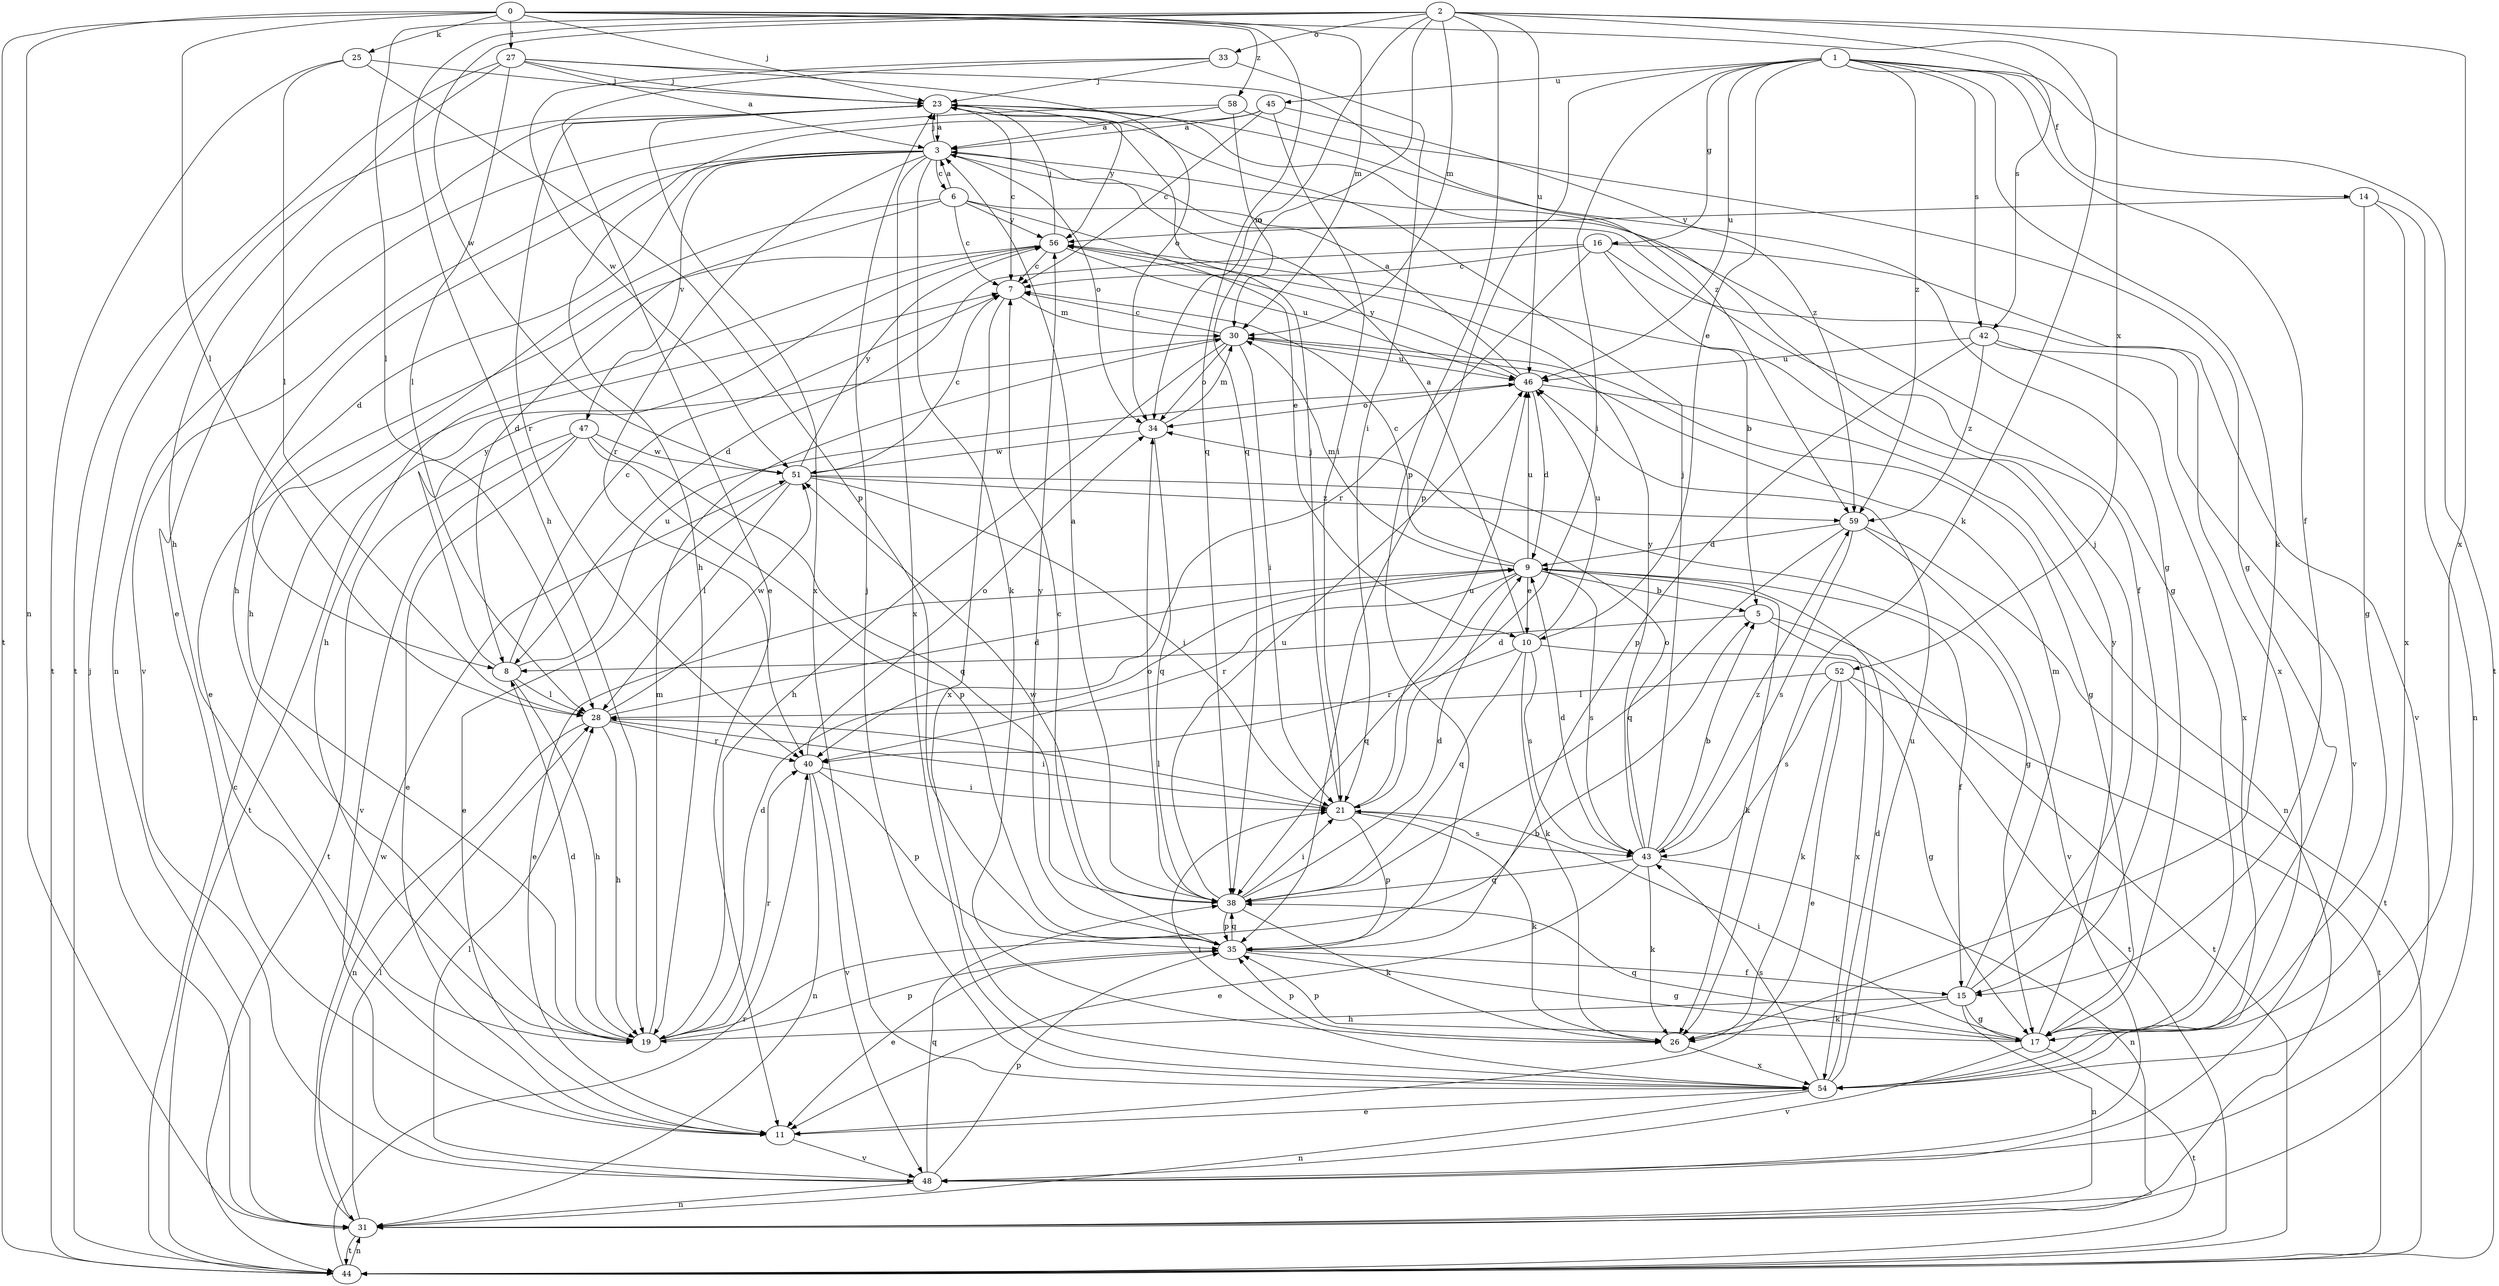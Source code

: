strict digraph  {
0;
1;
2;
3;
5;
6;
7;
8;
9;
10;
11;
14;
15;
16;
17;
19;
21;
23;
25;
26;
27;
28;
30;
31;
33;
34;
35;
38;
40;
42;
43;
44;
45;
46;
47;
48;
51;
52;
54;
56;
58;
59;
0 -> 23  [label=j];
0 -> 25  [label=k];
0 -> 26  [label=k];
0 -> 27  [label=l];
0 -> 28  [label=l];
0 -> 30  [label=m];
0 -> 31  [label=n];
0 -> 38  [label=q];
0 -> 44  [label=t];
0 -> 58  [label=z];
1 -> 10  [label=e];
1 -> 14  [label=f];
1 -> 15  [label=f];
1 -> 16  [label=g];
1 -> 21  [label=i];
1 -> 26  [label=k];
1 -> 35  [label=p];
1 -> 42  [label=s];
1 -> 44  [label=t];
1 -> 45  [label=u];
1 -> 46  [label=u];
1 -> 59  [label=z];
2 -> 19  [label=h];
2 -> 28  [label=l];
2 -> 30  [label=m];
2 -> 33  [label=o];
2 -> 34  [label=o];
2 -> 35  [label=p];
2 -> 38  [label=q];
2 -> 42  [label=s];
2 -> 46  [label=u];
2 -> 51  [label=w];
2 -> 52  [label=x];
2 -> 54  [label=x];
3 -> 6  [label=c];
3 -> 8  [label=d];
3 -> 17  [label=g];
3 -> 19  [label=h];
3 -> 23  [label=j];
3 -> 26  [label=k];
3 -> 34  [label=o];
3 -> 40  [label=r];
3 -> 47  [label=v];
3 -> 48  [label=v];
3 -> 54  [label=x];
5 -> 8  [label=d];
5 -> 44  [label=t];
5 -> 54  [label=x];
6 -> 3  [label=a];
6 -> 7  [label=c];
6 -> 8  [label=d];
6 -> 10  [label=e];
6 -> 15  [label=f];
6 -> 19  [label=h];
6 -> 56  [label=y];
7 -> 30  [label=m];
7 -> 54  [label=x];
8 -> 7  [label=c];
8 -> 19  [label=h];
8 -> 28  [label=l];
8 -> 46  [label=u];
8 -> 56  [label=y];
9 -> 5  [label=b];
9 -> 7  [label=c];
9 -> 10  [label=e];
9 -> 11  [label=e];
9 -> 15  [label=f];
9 -> 26  [label=k];
9 -> 30  [label=m];
9 -> 38  [label=q];
9 -> 40  [label=r];
9 -> 43  [label=s];
9 -> 46  [label=u];
10 -> 3  [label=a];
10 -> 26  [label=k];
10 -> 38  [label=q];
10 -> 40  [label=r];
10 -> 43  [label=s];
10 -> 44  [label=t];
10 -> 46  [label=u];
11 -> 48  [label=v];
14 -> 17  [label=g];
14 -> 31  [label=n];
14 -> 54  [label=x];
14 -> 56  [label=y];
15 -> 17  [label=g];
15 -> 19  [label=h];
15 -> 23  [label=j];
15 -> 26  [label=k];
15 -> 30  [label=m];
15 -> 31  [label=n];
16 -> 5  [label=b];
16 -> 7  [label=c];
16 -> 8  [label=d];
16 -> 40  [label=r];
16 -> 48  [label=v];
16 -> 54  [label=x];
17 -> 21  [label=i];
17 -> 35  [label=p];
17 -> 38  [label=q];
17 -> 44  [label=t];
17 -> 48  [label=v];
17 -> 56  [label=y];
19 -> 5  [label=b];
19 -> 8  [label=d];
19 -> 9  [label=d];
19 -> 30  [label=m];
19 -> 35  [label=p];
19 -> 40  [label=r];
21 -> 23  [label=j];
21 -> 26  [label=k];
21 -> 28  [label=l];
21 -> 35  [label=p];
21 -> 43  [label=s];
21 -> 46  [label=u];
23 -> 3  [label=a];
23 -> 7  [label=c];
23 -> 11  [label=e];
23 -> 17  [label=g];
23 -> 40  [label=r];
23 -> 54  [label=x];
23 -> 56  [label=y];
25 -> 23  [label=j];
25 -> 28  [label=l];
25 -> 35  [label=p];
25 -> 44  [label=t];
26 -> 35  [label=p];
26 -> 54  [label=x];
27 -> 3  [label=a];
27 -> 19  [label=h];
27 -> 23  [label=j];
27 -> 28  [label=l];
27 -> 34  [label=o];
27 -> 44  [label=t];
27 -> 59  [label=z];
28 -> 9  [label=d];
28 -> 19  [label=h];
28 -> 21  [label=i];
28 -> 31  [label=n];
28 -> 40  [label=r];
28 -> 51  [label=w];
30 -> 7  [label=c];
30 -> 17  [label=g];
30 -> 19  [label=h];
30 -> 21  [label=i];
30 -> 34  [label=o];
30 -> 44  [label=t];
30 -> 46  [label=u];
31 -> 23  [label=j];
31 -> 28  [label=l];
31 -> 44  [label=t];
31 -> 51  [label=w];
33 -> 11  [label=e];
33 -> 21  [label=i];
33 -> 23  [label=j];
33 -> 51  [label=w];
34 -> 30  [label=m];
34 -> 38  [label=q];
34 -> 51  [label=w];
35 -> 7  [label=c];
35 -> 11  [label=e];
35 -> 15  [label=f];
35 -> 17  [label=g];
35 -> 38  [label=q];
35 -> 56  [label=y];
38 -> 3  [label=a];
38 -> 9  [label=d];
38 -> 21  [label=i];
38 -> 26  [label=k];
38 -> 34  [label=o];
38 -> 35  [label=p];
38 -> 46  [label=u];
38 -> 51  [label=w];
40 -> 21  [label=i];
40 -> 31  [label=n];
40 -> 34  [label=o];
40 -> 35  [label=p];
40 -> 48  [label=v];
42 -> 35  [label=p];
42 -> 46  [label=u];
42 -> 48  [label=v];
42 -> 54  [label=x];
42 -> 59  [label=z];
43 -> 5  [label=b];
43 -> 9  [label=d];
43 -> 11  [label=e];
43 -> 23  [label=j];
43 -> 26  [label=k];
43 -> 31  [label=n];
43 -> 34  [label=o];
43 -> 38  [label=q];
43 -> 56  [label=y];
43 -> 59  [label=z];
44 -> 7  [label=c];
44 -> 31  [label=n];
44 -> 40  [label=r];
45 -> 3  [label=a];
45 -> 7  [label=c];
45 -> 19  [label=h];
45 -> 21  [label=i];
45 -> 59  [label=z];
46 -> 3  [label=a];
46 -> 9  [label=d];
46 -> 31  [label=n];
46 -> 34  [label=o];
46 -> 56  [label=y];
47 -> 11  [label=e];
47 -> 35  [label=p];
47 -> 38  [label=q];
47 -> 44  [label=t];
47 -> 48  [label=v];
47 -> 51  [label=w];
48 -> 28  [label=l];
48 -> 31  [label=n];
48 -> 35  [label=p];
48 -> 38  [label=q];
51 -> 7  [label=c];
51 -> 11  [label=e];
51 -> 17  [label=g];
51 -> 21  [label=i];
51 -> 28  [label=l];
51 -> 56  [label=y];
51 -> 59  [label=z];
52 -> 11  [label=e];
52 -> 17  [label=g];
52 -> 26  [label=k];
52 -> 28  [label=l];
52 -> 43  [label=s];
52 -> 44  [label=t];
54 -> 9  [label=d];
54 -> 11  [label=e];
54 -> 21  [label=i];
54 -> 23  [label=j];
54 -> 31  [label=n];
54 -> 43  [label=s];
54 -> 46  [label=u];
56 -> 7  [label=c];
56 -> 11  [label=e];
56 -> 19  [label=h];
56 -> 23  [label=j];
56 -> 46  [label=u];
58 -> 3  [label=a];
58 -> 17  [label=g];
58 -> 30  [label=m];
58 -> 31  [label=n];
59 -> 9  [label=d];
59 -> 38  [label=q];
59 -> 43  [label=s];
59 -> 44  [label=t];
59 -> 48  [label=v];
}
